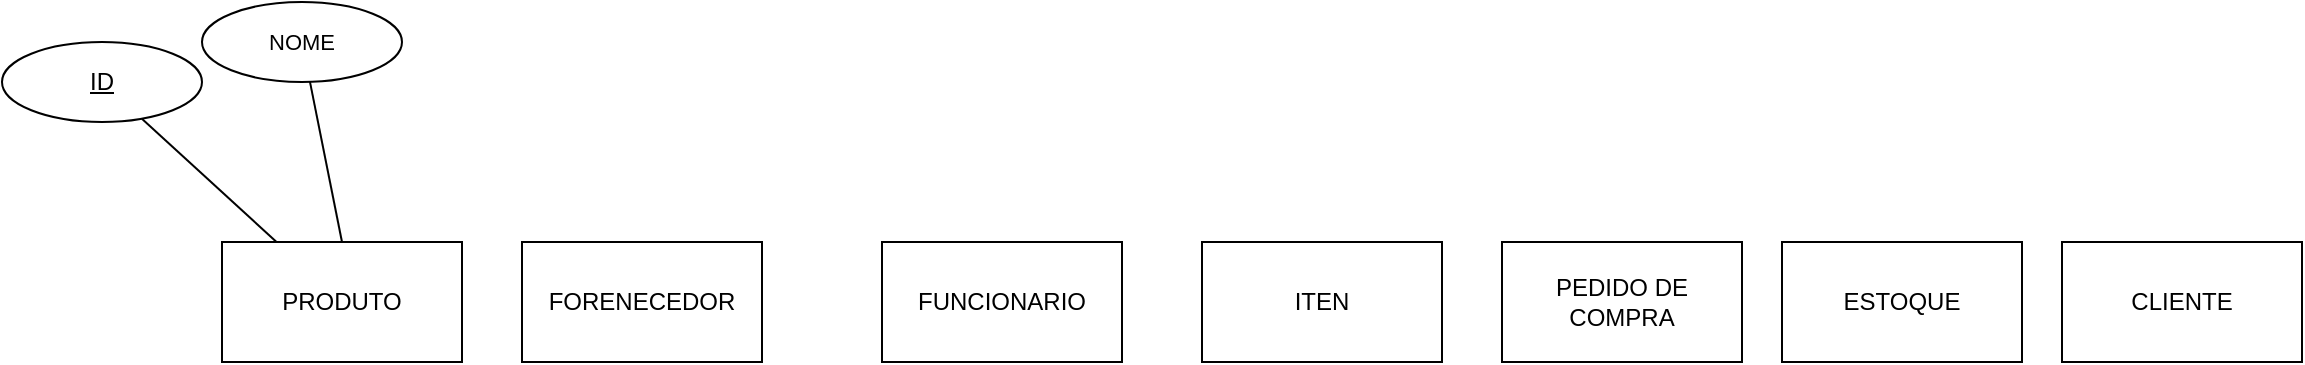 <mxfile version="24.4.0" type="github">
  <diagram name="Página-1" id="sjnM--gIX61gZ9Nr2OTS">
    <mxGraphModel dx="2474" dy="2008" grid="1" gridSize="10" guides="1" tooltips="1" connect="1" arrows="1" fold="1" page="1" pageScale="1" pageWidth="827" pageHeight="1169" math="0" shadow="0">
      <root>
        <mxCell id="0" />
        <mxCell id="1" parent="0" />
        <mxCell id="8owuQO46JdRlv9yFXmdw-1" value="ITEN" style="rounded=0;whiteSpace=wrap;html=1;" vertex="1" parent="1">
          <mxGeometry x="490" y="50" width="120" height="60" as="geometry" />
        </mxCell>
        <mxCell id="8owuQO46JdRlv9yFXmdw-2" value="FUNCIONARIO" style="rounded=0;whiteSpace=wrap;html=1;" vertex="1" parent="1">
          <mxGeometry x="330" y="50" width="120" height="60" as="geometry" />
        </mxCell>
        <mxCell id="8owuQO46JdRlv9yFXmdw-3" value="PRODUTO" style="rounded=0;whiteSpace=wrap;html=1;" vertex="1" parent="1">
          <mxGeometry y="50" width="120" height="60" as="geometry" />
        </mxCell>
        <mxCell id="8owuQO46JdRlv9yFXmdw-4" value="FORENECEDOR" style="rounded=0;whiteSpace=wrap;html=1;" vertex="1" parent="1">
          <mxGeometry x="150" y="50" width="120" height="60" as="geometry" />
        </mxCell>
        <mxCell id="8owuQO46JdRlv9yFXmdw-5" value="PEDIDO DE COMPRA" style="rounded=0;whiteSpace=wrap;html=1;" vertex="1" parent="1">
          <mxGeometry x="640" y="50" width="120" height="60" as="geometry" />
        </mxCell>
        <mxCell id="8owuQO46JdRlv9yFXmdw-6" value="CLIENTE" style="rounded=0;whiteSpace=wrap;html=1;" vertex="1" parent="1">
          <mxGeometry x="920" y="50" width="120" height="60" as="geometry" />
        </mxCell>
        <mxCell id="8owuQO46JdRlv9yFXmdw-7" value="ESTOQUE" style="rounded=0;whiteSpace=wrap;html=1;" vertex="1" parent="1">
          <mxGeometry x="780" y="50" width="120" height="60" as="geometry" />
        </mxCell>
        <mxCell id="8owuQO46JdRlv9yFXmdw-9" style="rounded=0;orthogonalLoop=1;jettySize=auto;html=1;endArrow=none;endFill=0;" edge="1" parent="1" source="8owuQO46JdRlv9yFXmdw-8" target="8owuQO46JdRlv9yFXmdw-3">
          <mxGeometry relative="1" as="geometry" />
        </mxCell>
        <mxCell id="8owuQO46JdRlv9yFXmdw-8" value="ID" style="ellipse;whiteSpace=wrap;html=1;align=center;fontStyle=4;" vertex="1" parent="1">
          <mxGeometry x="-110" y="-50" width="100" height="40" as="geometry" />
        </mxCell>
        <mxCell id="8owuQO46JdRlv9yFXmdw-11" style="edgeStyle=none;rounded=0;orthogonalLoop=1;jettySize=auto;html=1;entryX=0.5;entryY=0;entryDx=0;entryDy=0;strokeColor=default;align=center;verticalAlign=middle;fontFamily=Helvetica;fontSize=11;fontColor=default;labelBackgroundColor=default;endArrow=none;endFill=0;" edge="1" parent="1" source="8owuQO46JdRlv9yFXmdw-10" target="8owuQO46JdRlv9yFXmdw-3">
          <mxGeometry relative="1" as="geometry" />
        </mxCell>
        <mxCell id="8owuQO46JdRlv9yFXmdw-10" value="NOME" style="ellipse;whiteSpace=wrap;html=1;align=center;fontFamily=Helvetica;fontSize=11;fontColor=default;labelBackgroundColor=default;" vertex="1" parent="1">
          <mxGeometry x="-10" y="-70" width="100" height="40" as="geometry" />
        </mxCell>
      </root>
    </mxGraphModel>
  </diagram>
</mxfile>
